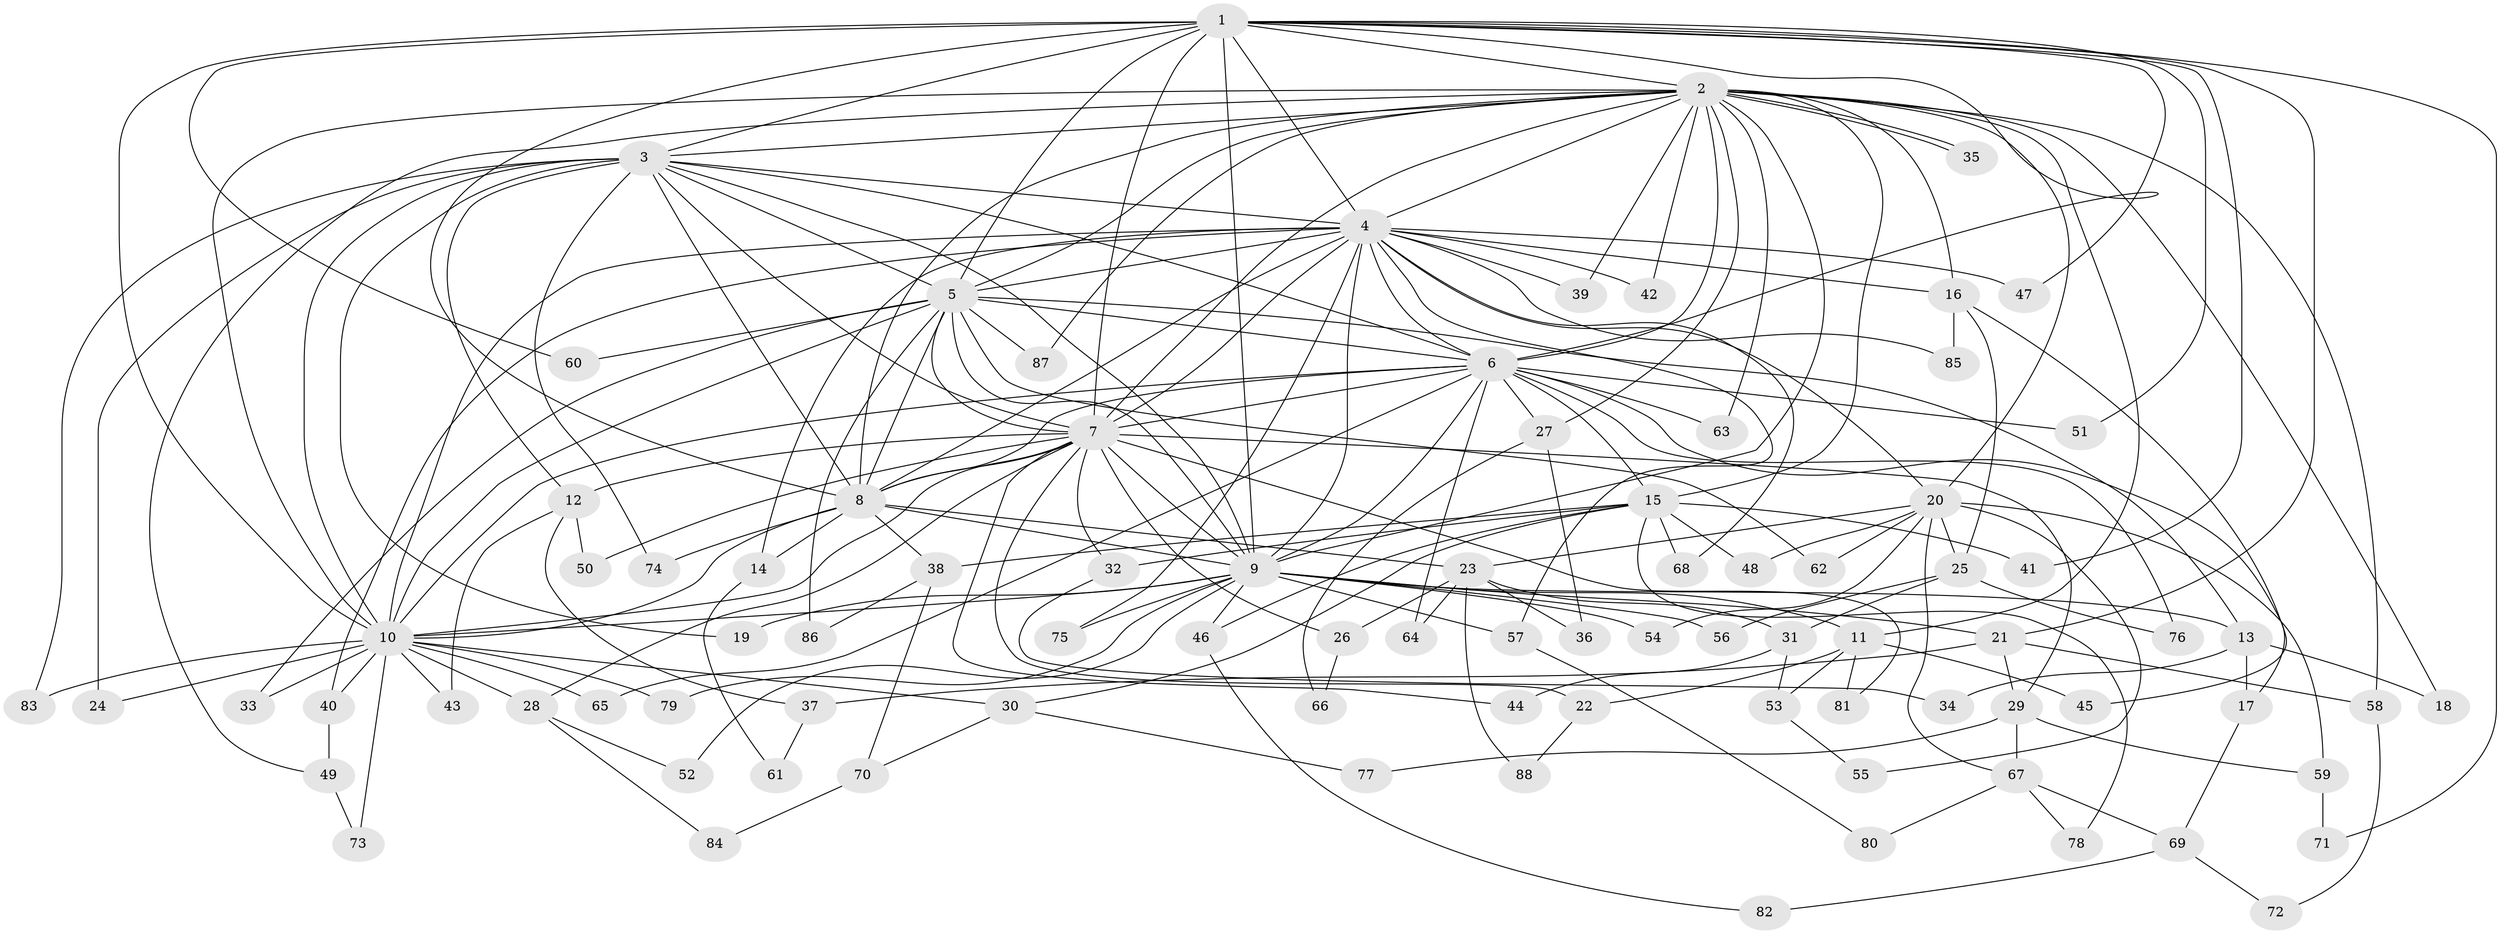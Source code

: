 // coarse degree distribution, {11: 0.030303030303030304, 27: 0.015151515151515152, 14: 0.015151515151515152, 17: 0.015151515151515152, 13: 0.015151515151515152, 24: 0.015151515151515152, 5: 0.07575757575757576, 4: 0.07575757575757576, 6: 0.030303030303030304, 3: 0.13636363636363635, 10: 0.030303030303030304, 8: 0.015151515151515152, 2: 0.48484848484848486, 7: 0.015151515151515152, 1: 0.030303030303030304}
// Generated by graph-tools (version 1.1) at 2025/41/03/06/25 10:41:33]
// undirected, 88 vertices, 201 edges
graph export_dot {
graph [start="1"]
  node [color=gray90,style=filled];
  1;
  2;
  3;
  4;
  5;
  6;
  7;
  8;
  9;
  10;
  11;
  12;
  13;
  14;
  15;
  16;
  17;
  18;
  19;
  20;
  21;
  22;
  23;
  24;
  25;
  26;
  27;
  28;
  29;
  30;
  31;
  32;
  33;
  34;
  35;
  36;
  37;
  38;
  39;
  40;
  41;
  42;
  43;
  44;
  45;
  46;
  47;
  48;
  49;
  50;
  51;
  52;
  53;
  54;
  55;
  56;
  57;
  58;
  59;
  60;
  61;
  62;
  63;
  64;
  65;
  66;
  67;
  68;
  69;
  70;
  71;
  72;
  73;
  74;
  75;
  76;
  77;
  78;
  79;
  80;
  81;
  82;
  83;
  84;
  85;
  86;
  87;
  88;
  1 -- 2;
  1 -- 3;
  1 -- 4;
  1 -- 5;
  1 -- 6;
  1 -- 7;
  1 -- 8;
  1 -- 9;
  1 -- 10;
  1 -- 21;
  1 -- 41;
  1 -- 47;
  1 -- 51;
  1 -- 60;
  1 -- 71;
  2 -- 3;
  2 -- 4;
  2 -- 5;
  2 -- 6;
  2 -- 7;
  2 -- 8;
  2 -- 9;
  2 -- 10;
  2 -- 11;
  2 -- 15;
  2 -- 16;
  2 -- 18;
  2 -- 20;
  2 -- 27;
  2 -- 35;
  2 -- 35;
  2 -- 39;
  2 -- 42;
  2 -- 49;
  2 -- 58;
  2 -- 63;
  2 -- 87;
  3 -- 4;
  3 -- 5;
  3 -- 6;
  3 -- 7;
  3 -- 8;
  3 -- 9;
  3 -- 10;
  3 -- 12;
  3 -- 19;
  3 -- 24;
  3 -- 74;
  3 -- 83;
  4 -- 5;
  4 -- 6;
  4 -- 7;
  4 -- 8;
  4 -- 9;
  4 -- 10;
  4 -- 14;
  4 -- 16;
  4 -- 20;
  4 -- 39;
  4 -- 40;
  4 -- 42;
  4 -- 47;
  4 -- 57;
  4 -- 68;
  4 -- 75;
  4 -- 85;
  5 -- 6;
  5 -- 7;
  5 -- 8;
  5 -- 9;
  5 -- 10;
  5 -- 13;
  5 -- 33;
  5 -- 60;
  5 -- 62;
  5 -- 86;
  5 -- 87;
  6 -- 7;
  6 -- 8;
  6 -- 9;
  6 -- 10;
  6 -- 15;
  6 -- 17;
  6 -- 27;
  6 -- 51;
  6 -- 63;
  6 -- 64;
  6 -- 65;
  6 -- 76;
  7 -- 8;
  7 -- 9;
  7 -- 10;
  7 -- 12;
  7 -- 22;
  7 -- 26;
  7 -- 28;
  7 -- 29;
  7 -- 32;
  7 -- 44;
  7 -- 50;
  7 -- 81;
  8 -- 9;
  8 -- 10;
  8 -- 14;
  8 -- 23;
  8 -- 38;
  8 -- 74;
  9 -- 10;
  9 -- 11;
  9 -- 13;
  9 -- 19;
  9 -- 21;
  9 -- 46;
  9 -- 52;
  9 -- 54;
  9 -- 56;
  9 -- 57;
  9 -- 75;
  9 -- 79;
  10 -- 24;
  10 -- 28;
  10 -- 30;
  10 -- 33;
  10 -- 40;
  10 -- 43;
  10 -- 65;
  10 -- 73;
  10 -- 79;
  10 -- 83;
  11 -- 22;
  11 -- 45;
  11 -- 53;
  11 -- 81;
  12 -- 37;
  12 -- 43;
  12 -- 50;
  13 -- 17;
  13 -- 18;
  13 -- 34;
  14 -- 61;
  15 -- 30;
  15 -- 32;
  15 -- 38;
  15 -- 41;
  15 -- 46;
  15 -- 48;
  15 -- 68;
  15 -- 78;
  16 -- 25;
  16 -- 45;
  16 -- 85;
  17 -- 69;
  20 -- 23;
  20 -- 25;
  20 -- 48;
  20 -- 54;
  20 -- 55;
  20 -- 59;
  20 -- 62;
  20 -- 67;
  21 -- 29;
  21 -- 37;
  21 -- 58;
  22 -- 88;
  23 -- 26;
  23 -- 31;
  23 -- 36;
  23 -- 64;
  23 -- 88;
  25 -- 31;
  25 -- 56;
  25 -- 76;
  26 -- 66;
  27 -- 36;
  27 -- 66;
  28 -- 52;
  28 -- 84;
  29 -- 59;
  29 -- 67;
  29 -- 77;
  30 -- 70;
  30 -- 77;
  31 -- 44;
  31 -- 53;
  32 -- 34;
  37 -- 61;
  38 -- 70;
  38 -- 86;
  40 -- 49;
  46 -- 82;
  49 -- 73;
  53 -- 55;
  57 -- 80;
  58 -- 72;
  59 -- 71;
  67 -- 69;
  67 -- 78;
  67 -- 80;
  69 -- 72;
  69 -- 82;
  70 -- 84;
}
